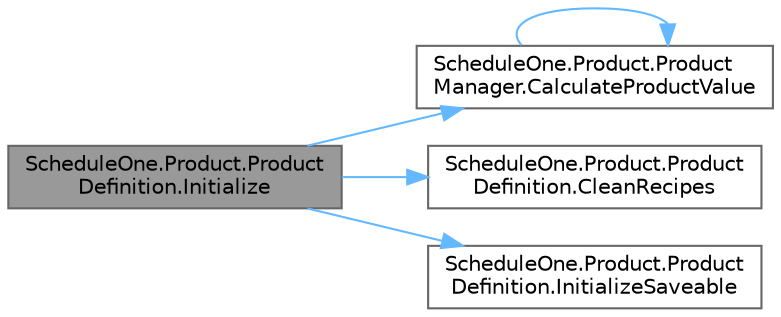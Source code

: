 digraph "ScheduleOne.Product.ProductDefinition.Initialize"
{
 // LATEX_PDF_SIZE
  bgcolor="transparent";
  edge [fontname=Helvetica,fontsize=10,labelfontname=Helvetica,labelfontsize=10];
  node [fontname=Helvetica,fontsize=10,shape=box,height=0.2,width=0.4];
  rankdir="LR";
  Node1 [id="Node000001",label="ScheduleOne.Product.Product\lDefinition.Initialize",height=0.2,width=0.4,color="gray40", fillcolor="grey60", style="filled", fontcolor="black",tooltip=" "];
  Node1 -> Node2 [id="edge1_Node000001_Node000002",color="steelblue1",style="solid",tooltip=" "];
  Node2 [id="Node000002",label="ScheduleOne.Product.Product\lManager.CalculateProductValue",height=0.2,width=0.4,color="grey40", fillcolor="white", style="filled",URL="$class_schedule_one_1_1_product_1_1_product_manager.html#ad51ae7b8a0f5054e066a08a4667cc4e9",tooltip=" "];
  Node2 -> Node2 [id="edge2_Node000002_Node000002",color="steelblue1",style="solid",tooltip=" "];
  Node1 -> Node3 [id="edge3_Node000001_Node000003",color="steelblue1",style="solid",tooltip=" "];
  Node3 [id="Node000003",label="ScheduleOne.Product.Product\lDefinition.CleanRecipes",height=0.2,width=0.4,color="grey40", fillcolor="white", style="filled",URL="$class_schedule_one_1_1_product_1_1_product_definition.html#a99cb8e5ffb81a04c85799526a3a23f1f",tooltip=" "];
  Node1 -> Node4 [id="edge4_Node000001_Node000004",color="steelblue1",style="solid",tooltip=" "];
  Node4 [id="Node000004",label="ScheduleOne.Product.Product\lDefinition.InitializeSaveable",height=0.2,width=0.4,color="grey40", fillcolor="white", style="filled",URL="$class_schedule_one_1_1_product_1_1_product_definition.html#a544a52264694c2d79d9b051b31d44ea6",tooltip=" "];
}
